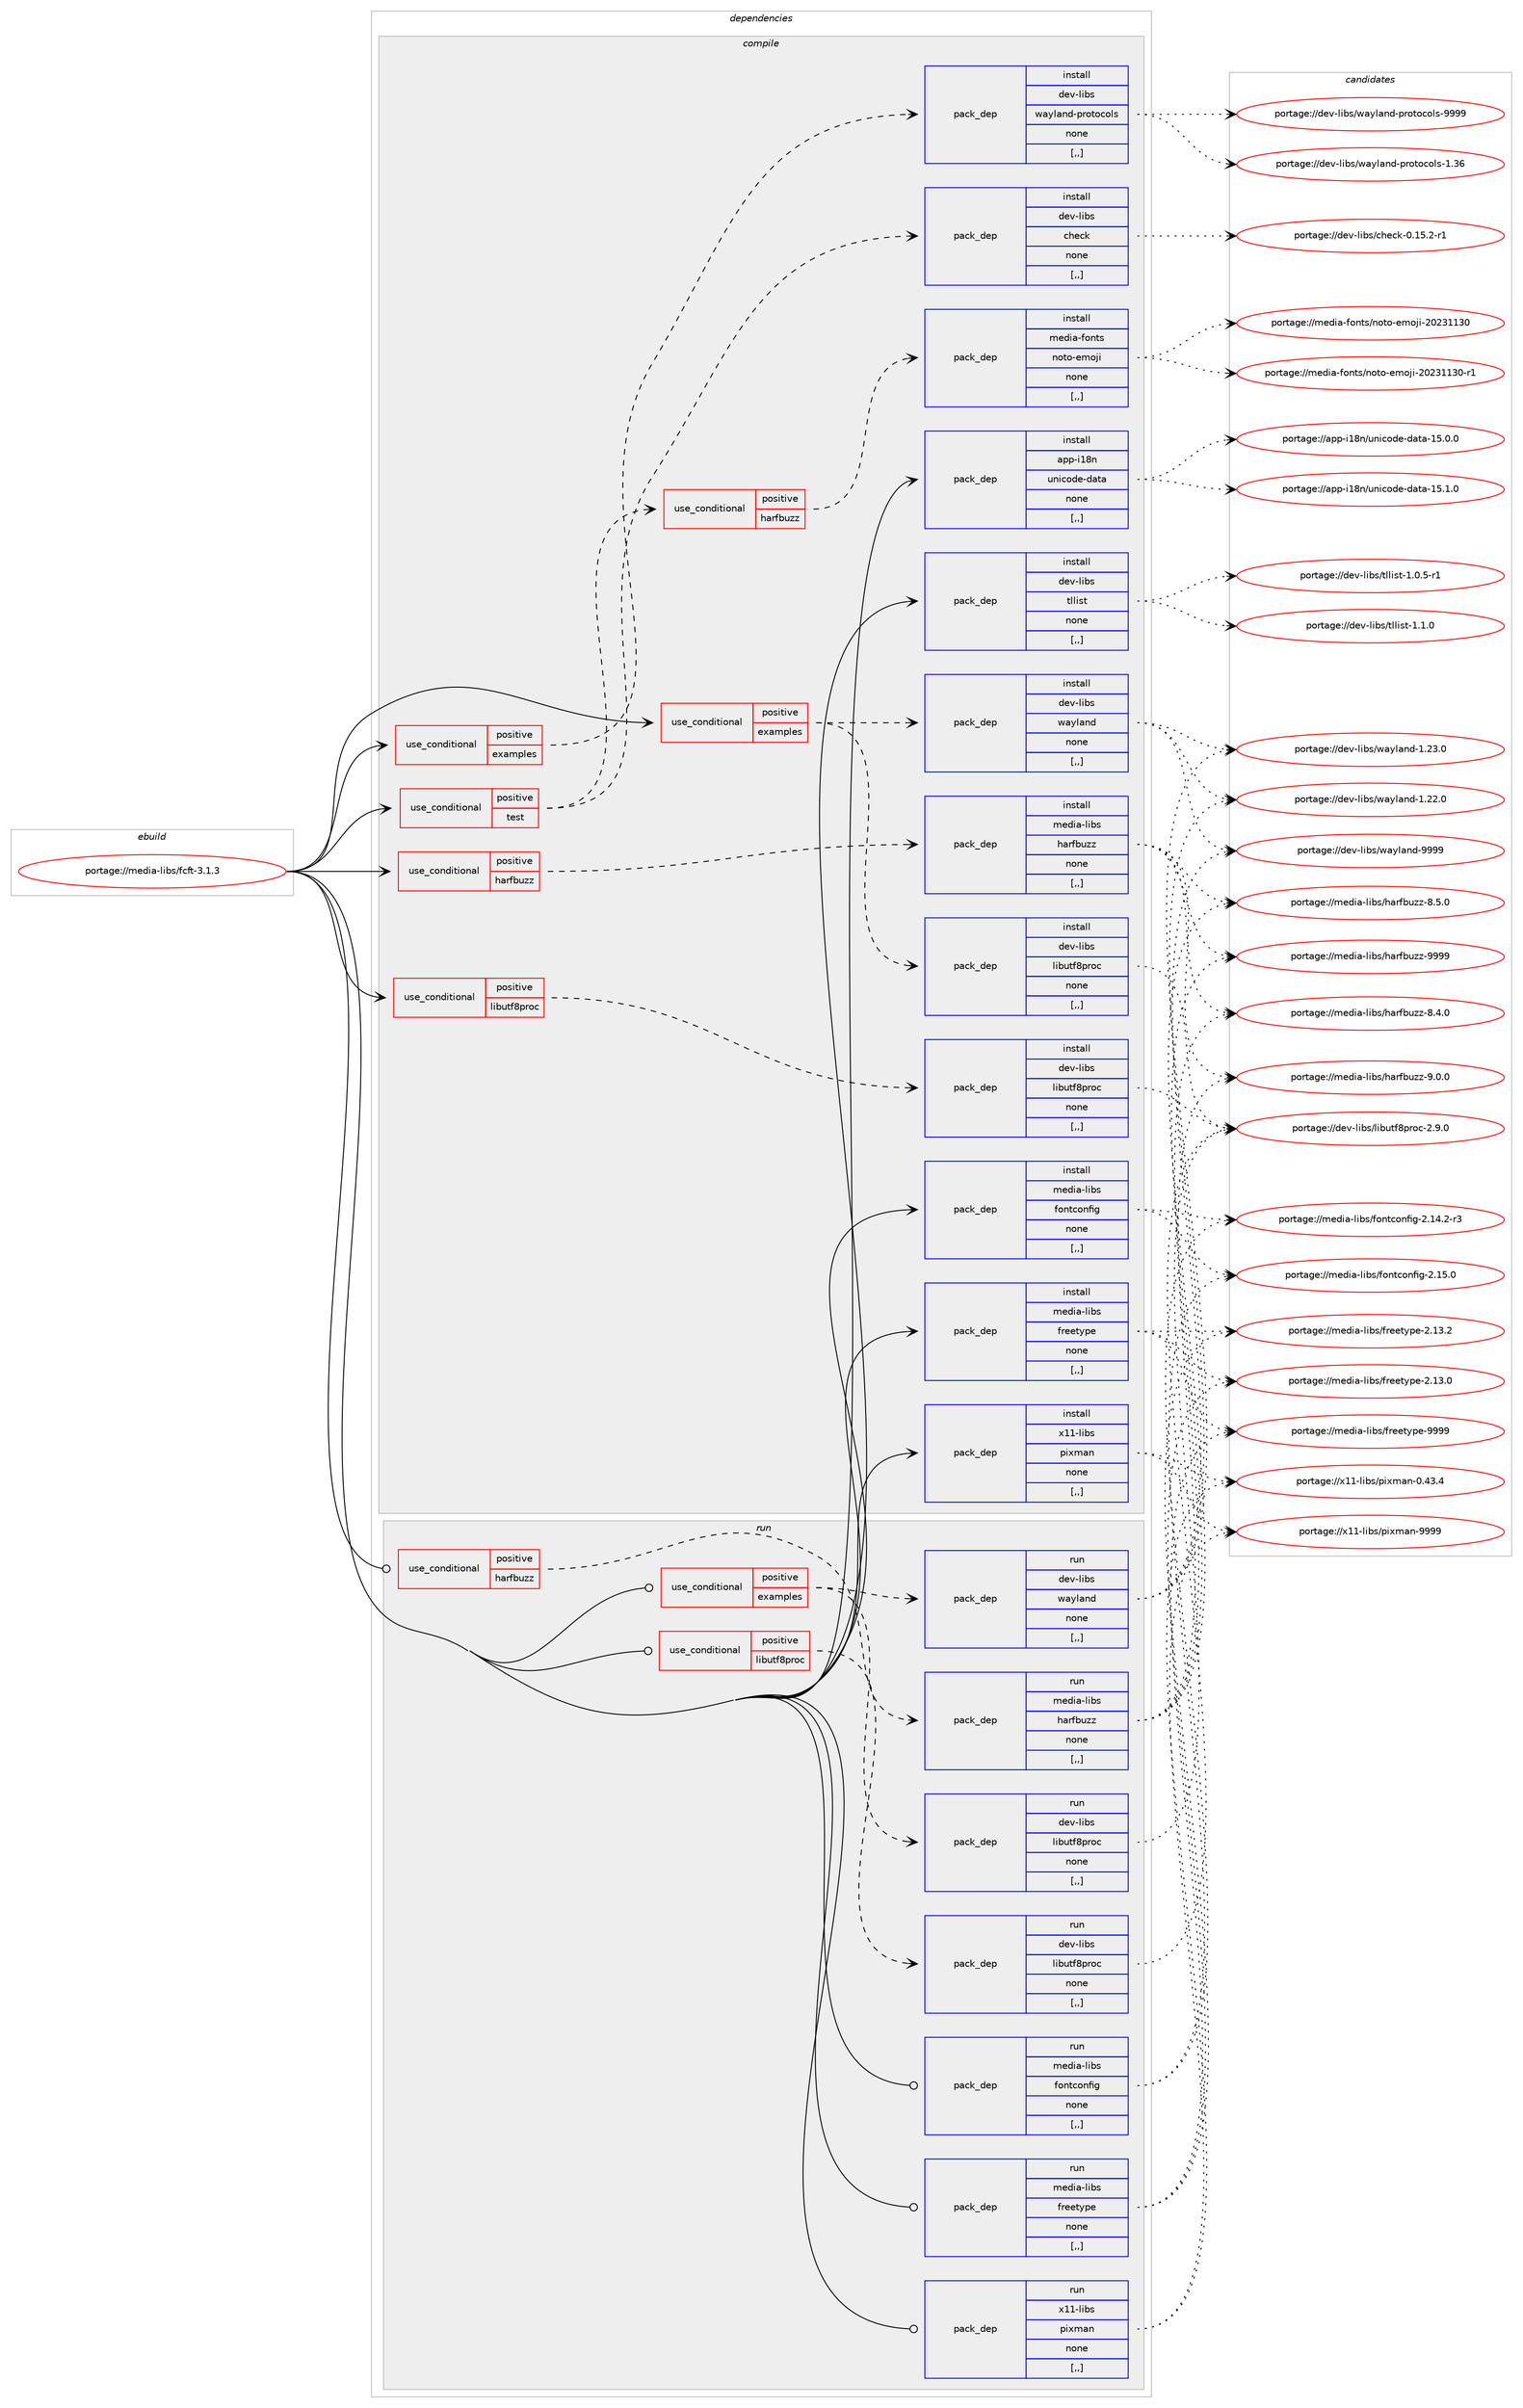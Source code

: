 digraph prolog {

# *************
# Graph options
# *************

newrank=true;
concentrate=true;
compound=true;
graph [rankdir=LR,fontname=Helvetica,fontsize=10,ranksep=1.5];#, ranksep=2.5, nodesep=0.2];
edge  [arrowhead=vee];
node  [fontname=Helvetica,fontsize=10];

# **********
# The ebuild
# **********

subgraph cluster_leftcol {
color=gray;
label=<<i>ebuild</i>>;
id [label="portage://media-libs/fcft-3.1.3", color=red, width=4, href="../media-libs/fcft-3.1.3.svg"];
}

# ****************
# The dependencies
# ****************

subgraph cluster_midcol {
color=gray;
label=<<i>dependencies</i>>;
subgraph cluster_compile {
fillcolor="#eeeeee";
style=filled;
label=<<i>compile</i>>;
subgraph cond74457 {
dependency295932 [label=<<TABLE BORDER="0" CELLBORDER="1" CELLSPACING="0" CELLPADDING="4"><TR><TD ROWSPAN="3" CELLPADDING="10">use_conditional</TD></TR><TR><TD>positive</TD></TR><TR><TD>examples</TD></TR></TABLE>>, shape=none, color=red];
subgraph pack219096 {
dependency295933 [label=<<TABLE BORDER="0" CELLBORDER="1" CELLSPACING="0" CELLPADDING="4" WIDTH="220"><TR><TD ROWSPAN="6" CELLPADDING="30">pack_dep</TD></TR><TR><TD WIDTH="110">install</TD></TR><TR><TD>dev-libs</TD></TR><TR><TD>libutf8proc</TD></TR><TR><TD>none</TD></TR><TR><TD>[,,]</TD></TR></TABLE>>, shape=none, color=blue];
}
dependency295932:e -> dependency295933:w [weight=20,style="dashed",arrowhead="vee"];
subgraph pack219097 {
dependency295934 [label=<<TABLE BORDER="0" CELLBORDER="1" CELLSPACING="0" CELLPADDING="4" WIDTH="220"><TR><TD ROWSPAN="6" CELLPADDING="30">pack_dep</TD></TR><TR><TD WIDTH="110">install</TD></TR><TR><TD>dev-libs</TD></TR><TR><TD>wayland</TD></TR><TR><TD>none</TD></TR><TR><TD>[,,]</TD></TR></TABLE>>, shape=none, color=blue];
}
dependency295932:e -> dependency295934:w [weight=20,style="dashed",arrowhead="vee"];
}
id:e -> dependency295932:w [weight=20,style="solid",arrowhead="vee"];
subgraph cond74458 {
dependency295935 [label=<<TABLE BORDER="0" CELLBORDER="1" CELLSPACING="0" CELLPADDING="4"><TR><TD ROWSPAN="3" CELLPADDING="10">use_conditional</TD></TR><TR><TD>positive</TD></TR><TR><TD>examples</TD></TR></TABLE>>, shape=none, color=red];
subgraph pack219098 {
dependency295936 [label=<<TABLE BORDER="0" CELLBORDER="1" CELLSPACING="0" CELLPADDING="4" WIDTH="220"><TR><TD ROWSPAN="6" CELLPADDING="30">pack_dep</TD></TR><TR><TD WIDTH="110">install</TD></TR><TR><TD>dev-libs</TD></TR><TR><TD>wayland-protocols</TD></TR><TR><TD>none</TD></TR><TR><TD>[,,]</TD></TR></TABLE>>, shape=none, color=blue];
}
dependency295935:e -> dependency295936:w [weight=20,style="dashed",arrowhead="vee"];
}
id:e -> dependency295935:w [weight=20,style="solid",arrowhead="vee"];
subgraph cond74459 {
dependency295937 [label=<<TABLE BORDER="0" CELLBORDER="1" CELLSPACING="0" CELLPADDING="4"><TR><TD ROWSPAN="3" CELLPADDING="10">use_conditional</TD></TR><TR><TD>positive</TD></TR><TR><TD>harfbuzz</TD></TR></TABLE>>, shape=none, color=red];
subgraph pack219099 {
dependency295938 [label=<<TABLE BORDER="0" CELLBORDER="1" CELLSPACING="0" CELLPADDING="4" WIDTH="220"><TR><TD ROWSPAN="6" CELLPADDING="30">pack_dep</TD></TR><TR><TD WIDTH="110">install</TD></TR><TR><TD>media-libs</TD></TR><TR><TD>harfbuzz</TD></TR><TR><TD>none</TD></TR><TR><TD>[,,]</TD></TR></TABLE>>, shape=none, color=blue];
}
dependency295937:e -> dependency295938:w [weight=20,style="dashed",arrowhead="vee"];
}
id:e -> dependency295937:w [weight=20,style="solid",arrowhead="vee"];
subgraph cond74460 {
dependency295939 [label=<<TABLE BORDER="0" CELLBORDER="1" CELLSPACING="0" CELLPADDING="4"><TR><TD ROWSPAN="3" CELLPADDING="10">use_conditional</TD></TR><TR><TD>positive</TD></TR><TR><TD>libutf8proc</TD></TR></TABLE>>, shape=none, color=red];
subgraph pack219100 {
dependency295940 [label=<<TABLE BORDER="0" CELLBORDER="1" CELLSPACING="0" CELLPADDING="4" WIDTH="220"><TR><TD ROWSPAN="6" CELLPADDING="30">pack_dep</TD></TR><TR><TD WIDTH="110">install</TD></TR><TR><TD>dev-libs</TD></TR><TR><TD>libutf8proc</TD></TR><TR><TD>none</TD></TR><TR><TD>[,,]</TD></TR></TABLE>>, shape=none, color=blue];
}
dependency295939:e -> dependency295940:w [weight=20,style="dashed",arrowhead="vee"];
}
id:e -> dependency295939:w [weight=20,style="solid",arrowhead="vee"];
subgraph cond74461 {
dependency295941 [label=<<TABLE BORDER="0" CELLBORDER="1" CELLSPACING="0" CELLPADDING="4"><TR><TD ROWSPAN="3" CELLPADDING="10">use_conditional</TD></TR><TR><TD>positive</TD></TR><TR><TD>test</TD></TR></TABLE>>, shape=none, color=red];
subgraph pack219101 {
dependency295942 [label=<<TABLE BORDER="0" CELLBORDER="1" CELLSPACING="0" CELLPADDING="4" WIDTH="220"><TR><TD ROWSPAN="6" CELLPADDING="30">pack_dep</TD></TR><TR><TD WIDTH="110">install</TD></TR><TR><TD>dev-libs</TD></TR><TR><TD>check</TD></TR><TR><TD>none</TD></TR><TR><TD>[,,]</TD></TR></TABLE>>, shape=none, color=blue];
}
dependency295941:e -> dependency295942:w [weight=20,style="dashed",arrowhead="vee"];
subgraph cond74462 {
dependency295943 [label=<<TABLE BORDER="0" CELLBORDER="1" CELLSPACING="0" CELLPADDING="4"><TR><TD ROWSPAN="3" CELLPADDING="10">use_conditional</TD></TR><TR><TD>positive</TD></TR><TR><TD>harfbuzz</TD></TR></TABLE>>, shape=none, color=red];
subgraph pack219102 {
dependency295944 [label=<<TABLE BORDER="0" CELLBORDER="1" CELLSPACING="0" CELLPADDING="4" WIDTH="220"><TR><TD ROWSPAN="6" CELLPADDING="30">pack_dep</TD></TR><TR><TD WIDTH="110">install</TD></TR><TR><TD>media-fonts</TD></TR><TR><TD>noto-emoji</TD></TR><TR><TD>none</TD></TR><TR><TD>[,,]</TD></TR></TABLE>>, shape=none, color=blue];
}
dependency295943:e -> dependency295944:w [weight=20,style="dashed",arrowhead="vee"];
}
dependency295941:e -> dependency295943:w [weight=20,style="dashed",arrowhead="vee"];
}
id:e -> dependency295941:w [weight=20,style="solid",arrowhead="vee"];
subgraph pack219103 {
dependency295945 [label=<<TABLE BORDER="0" CELLBORDER="1" CELLSPACING="0" CELLPADDING="4" WIDTH="220"><TR><TD ROWSPAN="6" CELLPADDING="30">pack_dep</TD></TR><TR><TD WIDTH="110">install</TD></TR><TR><TD>app-i18n</TD></TR><TR><TD>unicode-data</TD></TR><TR><TD>none</TD></TR><TR><TD>[,,]</TD></TR></TABLE>>, shape=none, color=blue];
}
id:e -> dependency295945:w [weight=20,style="solid",arrowhead="vee"];
subgraph pack219104 {
dependency295946 [label=<<TABLE BORDER="0" CELLBORDER="1" CELLSPACING="0" CELLPADDING="4" WIDTH="220"><TR><TD ROWSPAN="6" CELLPADDING="30">pack_dep</TD></TR><TR><TD WIDTH="110">install</TD></TR><TR><TD>dev-libs</TD></TR><TR><TD>tllist</TD></TR><TR><TD>none</TD></TR><TR><TD>[,,]</TD></TR></TABLE>>, shape=none, color=blue];
}
id:e -> dependency295946:w [weight=20,style="solid",arrowhead="vee"];
subgraph pack219105 {
dependency295947 [label=<<TABLE BORDER="0" CELLBORDER="1" CELLSPACING="0" CELLPADDING="4" WIDTH="220"><TR><TD ROWSPAN="6" CELLPADDING="30">pack_dep</TD></TR><TR><TD WIDTH="110">install</TD></TR><TR><TD>media-libs</TD></TR><TR><TD>fontconfig</TD></TR><TR><TD>none</TD></TR><TR><TD>[,,]</TD></TR></TABLE>>, shape=none, color=blue];
}
id:e -> dependency295947:w [weight=20,style="solid",arrowhead="vee"];
subgraph pack219106 {
dependency295948 [label=<<TABLE BORDER="0" CELLBORDER="1" CELLSPACING="0" CELLPADDING="4" WIDTH="220"><TR><TD ROWSPAN="6" CELLPADDING="30">pack_dep</TD></TR><TR><TD WIDTH="110">install</TD></TR><TR><TD>media-libs</TD></TR><TR><TD>freetype</TD></TR><TR><TD>none</TD></TR><TR><TD>[,,]</TD></TR></TABLE>>, shape=none, color=blue];
}
id:e -> dependency295948:w [weight=20,style="solid",arrowhead="vee"];
subgraph pack219107 {
dependency295949 [label=<<TABLE BORDER="0" CELLBORDER="1" CELLSPACING="0" CELLPADDING="4" WIDTH="220"><TR><TD ROWSPAN="6" CELLPADDING="30">pack_dep</TD></TR><TR><TD WIDTH="110">install</TD></TR><TR><TD>x11-libs</TD></TR><TR><TD>pixman</TD></TR><TR><TD>none</TD></TR><TR><TD>[,,]</TD></TR></TABLE>>, shape=none, color=blue];
}
id:e -> dependency295949:w [weight=20,style="solid",arrowhead="vee"];
}
subgraph cluster_compileandrun {
fillcolor="#eeeeee";
style=filled;
label=<<i>compile and run</i>>;
}
subgraph cluster_run {
fillcolor="#eeeeee";
style=filled;
label=<<i>run</i>>;
subgraph cond74463 {
dependency295950 [label=<<TABLE BORDER="0" CELLBORDER="1" CELLSPACING="0" CELLPADDING="4"><TR><TD ROWSPAN="3" CELLPADDING="10">use_conditional</TD></TR><TR><TD>positive</TD></TR><TR><TD>examples</TD></TR></TABLE>>, shape=none, color=red];
subgraph pack219108 {
dependency295951 [label=<<TABLE BORDER="0" CELLBORDER="1" CELLSPACING="0" CELLPADDING="4" WIDTH="220"><TR><TD ROWSPAN="6" CELLPADDING="30">pack_dep</TD></TR><TR><TD WIDTH="110">run</TD></TR><TR><TD>dev-libs</TD></TR><TR><TD>libutf8proc</TD></TR><TR><TD>none</TD></TR><TR><TD>[,,]</TD></TR></TABLE>>, shape=none, color=blue];
}
dependency295950:e -> dependency295951:w [weight=20,style="dashed",arrowhead="vee"];
subgraph pack219109 {
dependency295952 [label=<<TABLE BORDER="0" CELLBORDER="1" CELLSPACING="0" CELLPADDING="4" WIDTH="220"><TR><TD ROWSPAN="6" CELLPADDING="30">pack_dep</TD></TR><TR><TD WIDTH="110">run</TD></TR><TR><TD>dev-libs</TD></TR><TR><TD>wayland</TD></TR><TR><TD>none</TD></TR><TR><TD>[,,]</TD></TR></TABLE>>, shape=none, color=blue];
}
dependency295950:e -> dependency295952:w [weight=20,style="dashed",arrowhead="vee"];
}
id:e -> dependency295950:w [weight=20,style="solid",arrowhead="odot"];
subgraph cond74464 {
dependency295953 [label=<<TABLE BORDER="0" CELLBORDER="1" CELLSPACING="0" CELLPADDING="4"><TR><TD ROWSPAN="3" CELLPADDING="10">use_conditional</TD></TR><TR><TD>positive</TD></TR><TR><TD>harfbuzz</TD></TR></TABLE>>, shape=none, color=red];
subgraph pack219110 {
dependency295954 [label=<<TABLE BORDER="0" CELLBORDER="1" CELLSPACING="0" CELLPADDING="4" WIDTH="220"><TR><TD ROWSPAN="6" CELLPADDING="30">pack_dep</TD></TR><TR><TD WIDTH="110">run</TD></TR><TR><TD>media-libs</TD></TR><TR><TD>harfbuzz</TD></TR><TR><TD>none</TD></TR><TR><TD>[,,]</TD></TR></TABLE>>, shape=none, color=blue];
}
dependency295953:e -> dependency295954:w [weight=20,style="dashed",arrowhead="vee"];
}
id:e -> dependency295953:w [weight=20,style="solid",arrowhead="odot"];
subgraph cond74465 {
dependency295955 [label=<<TABLE BORDER="0" CELLBORDER="1" CELLSPACING="0" CELLPADDING="4"><TR><TD ROWSPAN="3" CELLPADDING="10">use_conditional</TD></TR><TR><TD>positive</TD></TR><TR><TD>libutf8proc</TD></TR></TABLE>>, shape=none, color=red];
subgraph pack219111 {
dependency295956 [label=<<TABLE BORDER="0" CELLBORDER="1" CELLSPACING="0" CELLPADDING="4" WIDTH="220"><TR><TD ROWSPAN="6" CELLPADDING="30">pack_dep</TD></TR><TR><TD WIDTH="110">run</TD></TR><TR><TD>dev-libs</TD></TR><TR><TD>libutf8proc</TD></TR><TR><TD>none</TD></TR><TR><TD>[,,]</TD></TR></TABLE>>, shape=none, color=blue];
}
dependency295955:e -> dependency295956:w [weight=20,style="dashed",arrowhead="vee"];
}
id:e -> dependency295955:w [weight=20,style="solid",arrowhead="odot"];
subgraph pack219112 {
dependency295957 [label=<<TABLE BORDER="0" CELLBORDER="1" CELLSPACING="0" CELLPADDING="4" WIDTH="220"><TR><TD ROWSPAN="6" CELLPADDING="30">pack_dep</TD></TR><TR><TD WIDTH="110">run</TD></TR><TR><TD>media-libs</TD></TR><TR><TD>fontconfig</TD></TR><TR><TD>none</TD></TR><TR><TD>[,,]</TD></TR></TABLE>>, shape=none, color=blue];
}
id:e -> dependency295957:w [weight=20,style="solid",arrowhead="odot"];
subgraph pack219113 {
dependency295958 [label=<<TABLE BORDER="0" CELLBORDER="1" CELLSPACING="0" CELLPADDING="4" WIDTH="220"><TR><TD ROWSPAN="6" CELLPADDING="30">pack_dep</TD></TR><TR><TD WIDTH="110">run</TD></TR><TR><TD>media-libs</TD></TR><TR><TD>freetype</TD></TR><TR><TD>none</TD></TR><TR><TD>[,,]</TD></TR></TABLE>>, shape=none, color=blue];
}
id:e -> dependency295958:w [weight=20,style="solid",arrowhead="odot"];
subgraph pack219114 {
dependency295959 [label=<<TABLE BORDER="0" CELLBORDER="1" CELLSPACING="0" CELLPADDING="4" WIDTH="220"><TR><TD ROWSPAN="6" CELLPADDING="30">pack_dep</TD></TR><TR><TD WIDTH="110">run</TD></TR><TR><TD>x11-libs</TD></TR><TR><TD>pixman</TD></TR><TR><TD>none</TD></TR><TR><TD>[,,]</TD></TR></TABLE>>, shape=none, color=blue];
}
id:e -> dependency295959:w [weight=20,style="solid",arrowhead="odot"];
}
}

# **************
# The candidates
# **************

subgraph cluster_choices {
rank=same;
color=gray;
label=<<i>candidates</i>>;

subgraph choice219096 {
color=black;
nodesep=1;
choice100101118451081059811547108105981171161025611211411199455046574648 [label="portage://dev-libs/libutf8proc-2.9.0", color=red, width=4,href="../dev-libs/libutf8proc-2.9.0.svg"];
dependency295933:e -> choice100101118451081059811547108105981171161025611211411199455046574648:w [style=dotted,weight="100"];
}
subgraph choice219097 {
color=black;
nodesep=1;
choice10010111845108105981154711997121108971101004557575757 [label="portage://dev-libs/wayland-9999", color=red, width=4,href="../dev-libs/wayland-9999.svg"];
choice100101118451081059811547119971211089711010045494650514648 [label="portage://dev-libs/wayland-1.23.0", color=red, width=4,href="../dev-libs/wayland-1.23.0.svg"];
choice100101118451081059811547119971211089711010045494650504648 [label="portage://dev-libs/wayland-1.22.0", color=red, width=4,href="../dev-libs/wayland-1.22.0.svg"];
dependency295934:e -> choice10010111845108105981154711997121108971101004557575757:w [style=dotted,weight="100"];
dependency295934:e -> choice100101118451081059811547119971211089711010045494650514648:w [style=dotted,weight="100"];
dependency295934:e -> choice100101118451081059811547119971211089711010045494650504648:w [style=dotted,weight="100"];
}
subgraph choice219098 {
color=black;
nodesep=1;
choice100101118451081059811547119971211089711010045112114111116111991111081154557575757 [label="portage://dev-libs/wayland-protocols-9999", color=red, width=4,href="../dev-libs/wayland-protocols-9999.svg"];
choice100101118451081059811547119971211089711010045112114111116111991111081154549465154 [label="portage://dev-libs/wayland-protocols-1.36", color=red, width=4,href="../dev-libs/wayland-protocols-1.36.svg"];
dependency295936:e -> choice100101118451081059811547119971211089711010045112114111116111991111081154557575757:w [style=dotted,weight="100"];
dependency295936:e -> choice100101118451081059811547119971211089711010045112114111116111991111081154549465154:w [style=dotted,weight="100"];
}
subgraph choice219099 {
color=black;
nodesep=1;
choice1091011001059745108105981154710497114102981171221224557575757 [label="portage://media-libs/harfbuzz-9999", color=red, width=4,href="../media-libs/harfbuzz-9999.svg"];
choice109101100105974510810598115471049711410298117122122455746484648 [label="portage://media-libs/harfbuzz-9.0.0", color=red, width=4,href="../media-libs/harfbuzz-9.0.0.svg"];
choice109101100105974510810598115471049711410298117122122455646534648 [label="portage://media-libs/harfbuzz-8.5.0", color=red, width=4,href="../media-libs/harfbuzz-8.5.0.svg"];
choice109101100105974510810598115471049711410298117122122455646524648 [label="portage://media-libs/harfbuzz-8.4.0", color=red, width=4,href="../media-libs/harfbuzz-8.4.0.svg"];
dependency295938:e -> choice1091011001059745108105981154710497114102981171221224557575757:w [style=dotted,weight="100"];
dependency295938:e -> choice109101100105974510810598115471049711410298117122122455746484648:w [style=dotted,weight="100"];
dependency295938:e -> choice109101100105974510810598115471049711410298117122122455646534648:w [style=dotted,weight="100"];
dependency295938:e -> choice109101100105974510810598115471049711410298117122122455646524648:w [style=dotted,weight="100"];
}
subgraph choice219100 {
color=black;
nodesep=1;
choice100101118451081059811547108105981171161025611211411199455046574648 [label="portage://dev-libs/libutf8proc-2.9.0", color=red, width=4,href="../dev-libs/libutf8proc-2.9.0.svg"];
dependency295940:e -> choice100101118451081059811547108105981171161025611211411199455046574648:w [style=dotted,weight="100"];
}
subgraph choice219101 {
color=black;
nodesep=1;
choice1001011184510810598115479910410199107454846495346504511449 [label="portage://dev-libs/check-0.15.2-r1", color=red, width=4,href="../dev-libs/check-0.15.2-r1.svg"];
dependency295942:e -> choice1001011184510810598115479910410199107454846495346504511449:w [style=dotted,weight="100"];
}
subgraph choice219102 {
color=black;
nodesep=1;
choice109101100105974510211111011611547110111116111451011091111061054550485051494951484511449 [label="portage://media-fonts/noto-emoji-20231130-r1", color=red, width=4,href="../media-fonts/noto-emoji-20231130-r1.svg"];
choice10910110010597451021111101161154711011111611145101109111106105455048505149495148 [label="portage://media-fonts/noto-emoji-20231130", color=red, width=4,href="../media-fonts/noto-emoji-20231130.svg"];
dependency295944:e -> choice109101100105974510211111011611547110111116111451011091111061054550485051494951484511449:w [style=dotted,weight="100"];
dependency295944:e -> choice10910110010597451021111101161154711011111611145101109111106105455048505149495148:w [style=dotted,weight="100"];
}
subgraph choice219103 {
color=black;
nodesep=1;
choice97112112451054956110471171101059911110010145100971169745495346494648 [label="portage://app-i18n/unicode-data-15.1.0", color=red, width=4,href="../app-i18n/unicode-data-15.1.0.svg"];
choice97112112451054956110471171101059911110010145100971169745495346484648 [label="portage://app-i18n/unicode-data-15.0.0", color=red, width=4,href="../app-i18n/unicode-data-15.0.0.svg"];
dependency295945:e -> choice97112112451054956110471171101059911110010145100971169745495346494648:w [style=dotted,weight="100"];
dependency295945:e -> choice97112112451054956110471171101059911110010145100971169745495346484648:w [style=dotted,weight="100"];
}
subgraph choice219104 {
color=black;
nodesep=1;
choice100101118451081059811547116108108105115116454946494648 [label="portage://dev-libs/tllist-1.1.0", color=red, width=4,href="../dev-libs/tllist-1.1.0.svg"];
choice1001011184510810598115471161081081051151164549464846534511449 [label="portage://dev-libs/tllist-1.0.5-r1", color=red, width=4,href="../dev-libs/tllist-1.0.5-r1.svg"];
dependency295946:e -> choice100101118451081059811547116108108105115116454946494648:w [style=dotted,weight="100"];
dependency295946:e -> choice1001011184510810598115471161081081051151164549464846534511449:w [style=dotted,weight="100"];
}
subgraph choice219105 {
color=black;
nodesep=1;
choice109101100105974510810598115471021111101169911111010210510345504649534648 [label="portage://media-libs/fontconfig-2.15.0", color=red, width=4,href="../media-libs/fontconfig-2.15.0.svg"];
choice1091011001059745108105981154710211111011699111110102105103455046495246504511451 [label="portage://media-libs/fontconfig-2.14.2-r3", color=red, width=4,href="../media-libs/fontconfig-2.14.2-r3.svg"];
dependency295947:e -> choice109101100105974510810598115471021111101169911111010210510345504649534648:w [style=dotted,weight="100"];
dependency295947:e -> choice1091011001059745108105981154710211111011699111110102105103455046495246504511451:w [style=dotted,weight="100"];
}
subgraph choice219106 {
color=black;
nodesep=1;
choice109101100105974510810598115471021141011011161211121014557575757 [label="portage://media-libs/freetype-9999", color=red, width=4,href="../media-libs/freetype-9999.svg"];
choice1091011001059745108105981154710211410110111612111210145504649514650 [label="portage://media-libs/freetype-2.13.2", color=red, width=4,href="../media-libs/freetype-2.13.2.svg"];
choice1091011001059745108105981154710211410110111612111210145504649514648 [label="portage://media-libs/freetype-2.13.0", color=red, width=4,href="../media-libs/freetype-2.13.0.svg"];
dependency295948:e -> choice109101100105974510810598115471021141011011161211121014557575757:w [style=dotted,weight="100"];
dependency295948:e -> choice1091011001059745108105981154710211410110111612111210145504649514650:w [style=dotted,weight="100"];
dependency295948:e -> choice1091011001059745108105981154710211410110111612111210145504649514648:w [style=dotted,weight="100"];
}
subgraph choice219107 {
color=black;
nodesep=1;
choice1204949451081059811547112105120109971104557575757 [label="portage://x11-libs/pixman-9999", color=red, width=4,href="../x11-libs/pixman-9999.svg"];
choice12049494510810598115471121051201099711045484652514652 [label="portage://x11-libs/pixman-0.43.4", color=red, width=4,href="../x11-libs/pixman-0.43.4.svg"];
dependency295949:e -> choice1204949451081059811547112105120109971104557575757:w [style=dotted,weight="100"];
dependency295949:e -> choice12049494510810598115471121051201099711045484652514652:w [style=dotted,weight="100"];
}
subgraph choice219108 {
color=black;
nodesep=1;
choice100101118451081059811547108105981171161025611211411199455046574648 [label="portage://dev-libs/libutf8proc-2.9.0", color=red, width=4,href="../dev-libs/libutf8proc-2.9.0.svg"];
dependency295951:e -> choice100101118451081059811547108105981171161025611211411199455046574648:w [style=dotted,weight="100"];
}
subgraph choice219109 {
color=black;
nodesep=1;
choice10010111845108105981154711997121108971101004557575757 [label="portage://dev-libs/wayland-9999", color=red, width=4,href="../dev-libs/wayland-9999.svg"];
choice100101118451081059811547119971211089711010045494650514648 [label="portage://dev-libs/wayland-1.23.0", color=red, width=4,href="../dev-libs/wayland-1.23.0.svg"];
choice100101118451081059811547119971211089711010045494650504648 [label="portage://dev-libs/wayland-1.22.0", color=red, width=4,href="../dev-libs/wayland-1.22.0.svg"];
dependency295952:e -> choice10010111845108105981154711997121108971101004557575757:w [style=dotted,weight="100"];
dependency295952:e -> choice100101118451081059811547119971211089711010045494650514648:w [style=dotted,weight="100"];
dependency295952:e -> choice100101118451081059811547119971211089711010045494650504648:w [style=dotted,weight="100"];
}
subgraph choice219110 {
color=black;
nodesep=1;
choice1091011001059745108105981154710497114102981171221224557575757 [label="portage://media-libs/harfbuzz-9999", color=red, width=4,href="../media-libs/harfbuzz-9999.svg"];
choice109101100105974510810598115471049711410298117122122455746484648 [label="portage://media-libs/harfbuzz-9.0.0", color=red, width=4,href="../media-libs/harfbuzz-9.0.0.svg"];
choice109101100105974510810598115471049711410298117122122455646534648 [label="portage://media-libs/harfbuzz-8.5.0", color=red, width=4,href="../media-libs/harfbuzz-8.5.0.svg"];
choice109101100105974510810598115471049711410298117122122455646524648 [label="portage://media-libs/harfbuzz-8.4.0", color=red, width=4,href="../media-libs/harfbuzz-8.4.0.svg"];
dependency295954:e -> choice1091011001059745108105981154710497114102981171221224557575757:w [style=dotted,weight="100"];
dependency295954:e -> choice109101100105974510810598115471049711410298117122122455746484648:w [style=dotted,weight="100"];
dependency295954:e -> choice109101100105974510810598115471049711410298117122122455646534648:w [style=dotted,weight="100"];
dependency295954:e -> choice109101100105974510810598115471049711410298117122122455646524648:w [style=dotted,weight="100"];
}
subgraph choice219111 {
color=black;
nodesep=1;
choice100101118451081059811547108105981171161025611211411199455046574648 [label="portage://dev-libs/libutf8proc-2.9.0", color=red, width=4,href="../dev-libs/libutf8proc-2.9.0.svg"];
dependency295956:e -> choice100101118451081059811547108105981171161025611211411199455046574648:w [style=dotted,weight="100"];
}
subgraph choice219112 {
color=black;
nodesep=1;
choice109101100105974510810598115471021111101169911111010210510345504649534648 [label="portage://media-libs/fontconfig-2.15.0", color=red, width=4,href="../media-libs/fontconfig-2.15.0.svg"];
choice1091011001059745108105981154710211111011699111110102105103455046495246504511451 [label="portage://media-libs/fontconfig-2.14.2-r3", color=red, width=4,href="../media-libs/fontconfig-2.14.2-r3.svg"];
dependency295957:e -> choice109101100105974510810598115471021111101169911111010210510345504649534648:w [style=dotted,weight="100"];
dependency295957:e -> choice1091011001059745108105981154710211111011699111110102105103455046495246504511451:w [style=dotted,weight="100"];
}
subgraph choice219113 {
color=black;
nodesep=1;
choice109101100105974510810598115471021141011011161211121014557575757 [label="portage://media-libs/freetype-9999", color=red, width=4,href="../media-libs/freetype-9999.svg"];
choice1091011001059745108105981154710211410110111612111210145504649514650 [label="portage://media-libs/freetype-2.13.2", color=red, width=4,href="../media-libs/freetype-2.13.2.svg"];
choice1091011001059745108105981154710211410110111612111210145504649514648 [label="portage://media-libs/freetype-2.13.0", color=red, width=4,href="../media-libs/freetype-2.13.0.svg"];
dependency295958:e -> choice109101100105974510810598115471021141011011161211121014557575757:w [style=dotted,weight="100"];
dependency295958:e -> choice1091011001059745108105981154710211410110111612111210145504649514650:w [style=dotted,weight="100"];
dependency295958:e -> choice1091011001059745108105981154710211410110111612111210145504649514648:w [style=dotted,weight="100"];
}
subgraph choice219114 {
color=black;
nodesep=1;
choice1204949451081059811547112105120109971104557575757 [label="portage://x11-libs/pixman-9999", color=red, width=4,href="../x11-libs/pixman-9999.svg"];
choice12049494510810598115471121051201099711045484652514652 [label="portage://x11-libs/pixman-0.43.4", color=red, width=4,href="../x11-libs/pixman-0.43.4.svg"];
dependency295959:e -> choice1204949451081059811547112105120109971104557575757:w [style=dotted,weight="100"];
dependency295959:e -> choice12049494510810598115471121051201099711045484652514652:w [style=dotted,weight="100"];
}
}

}
